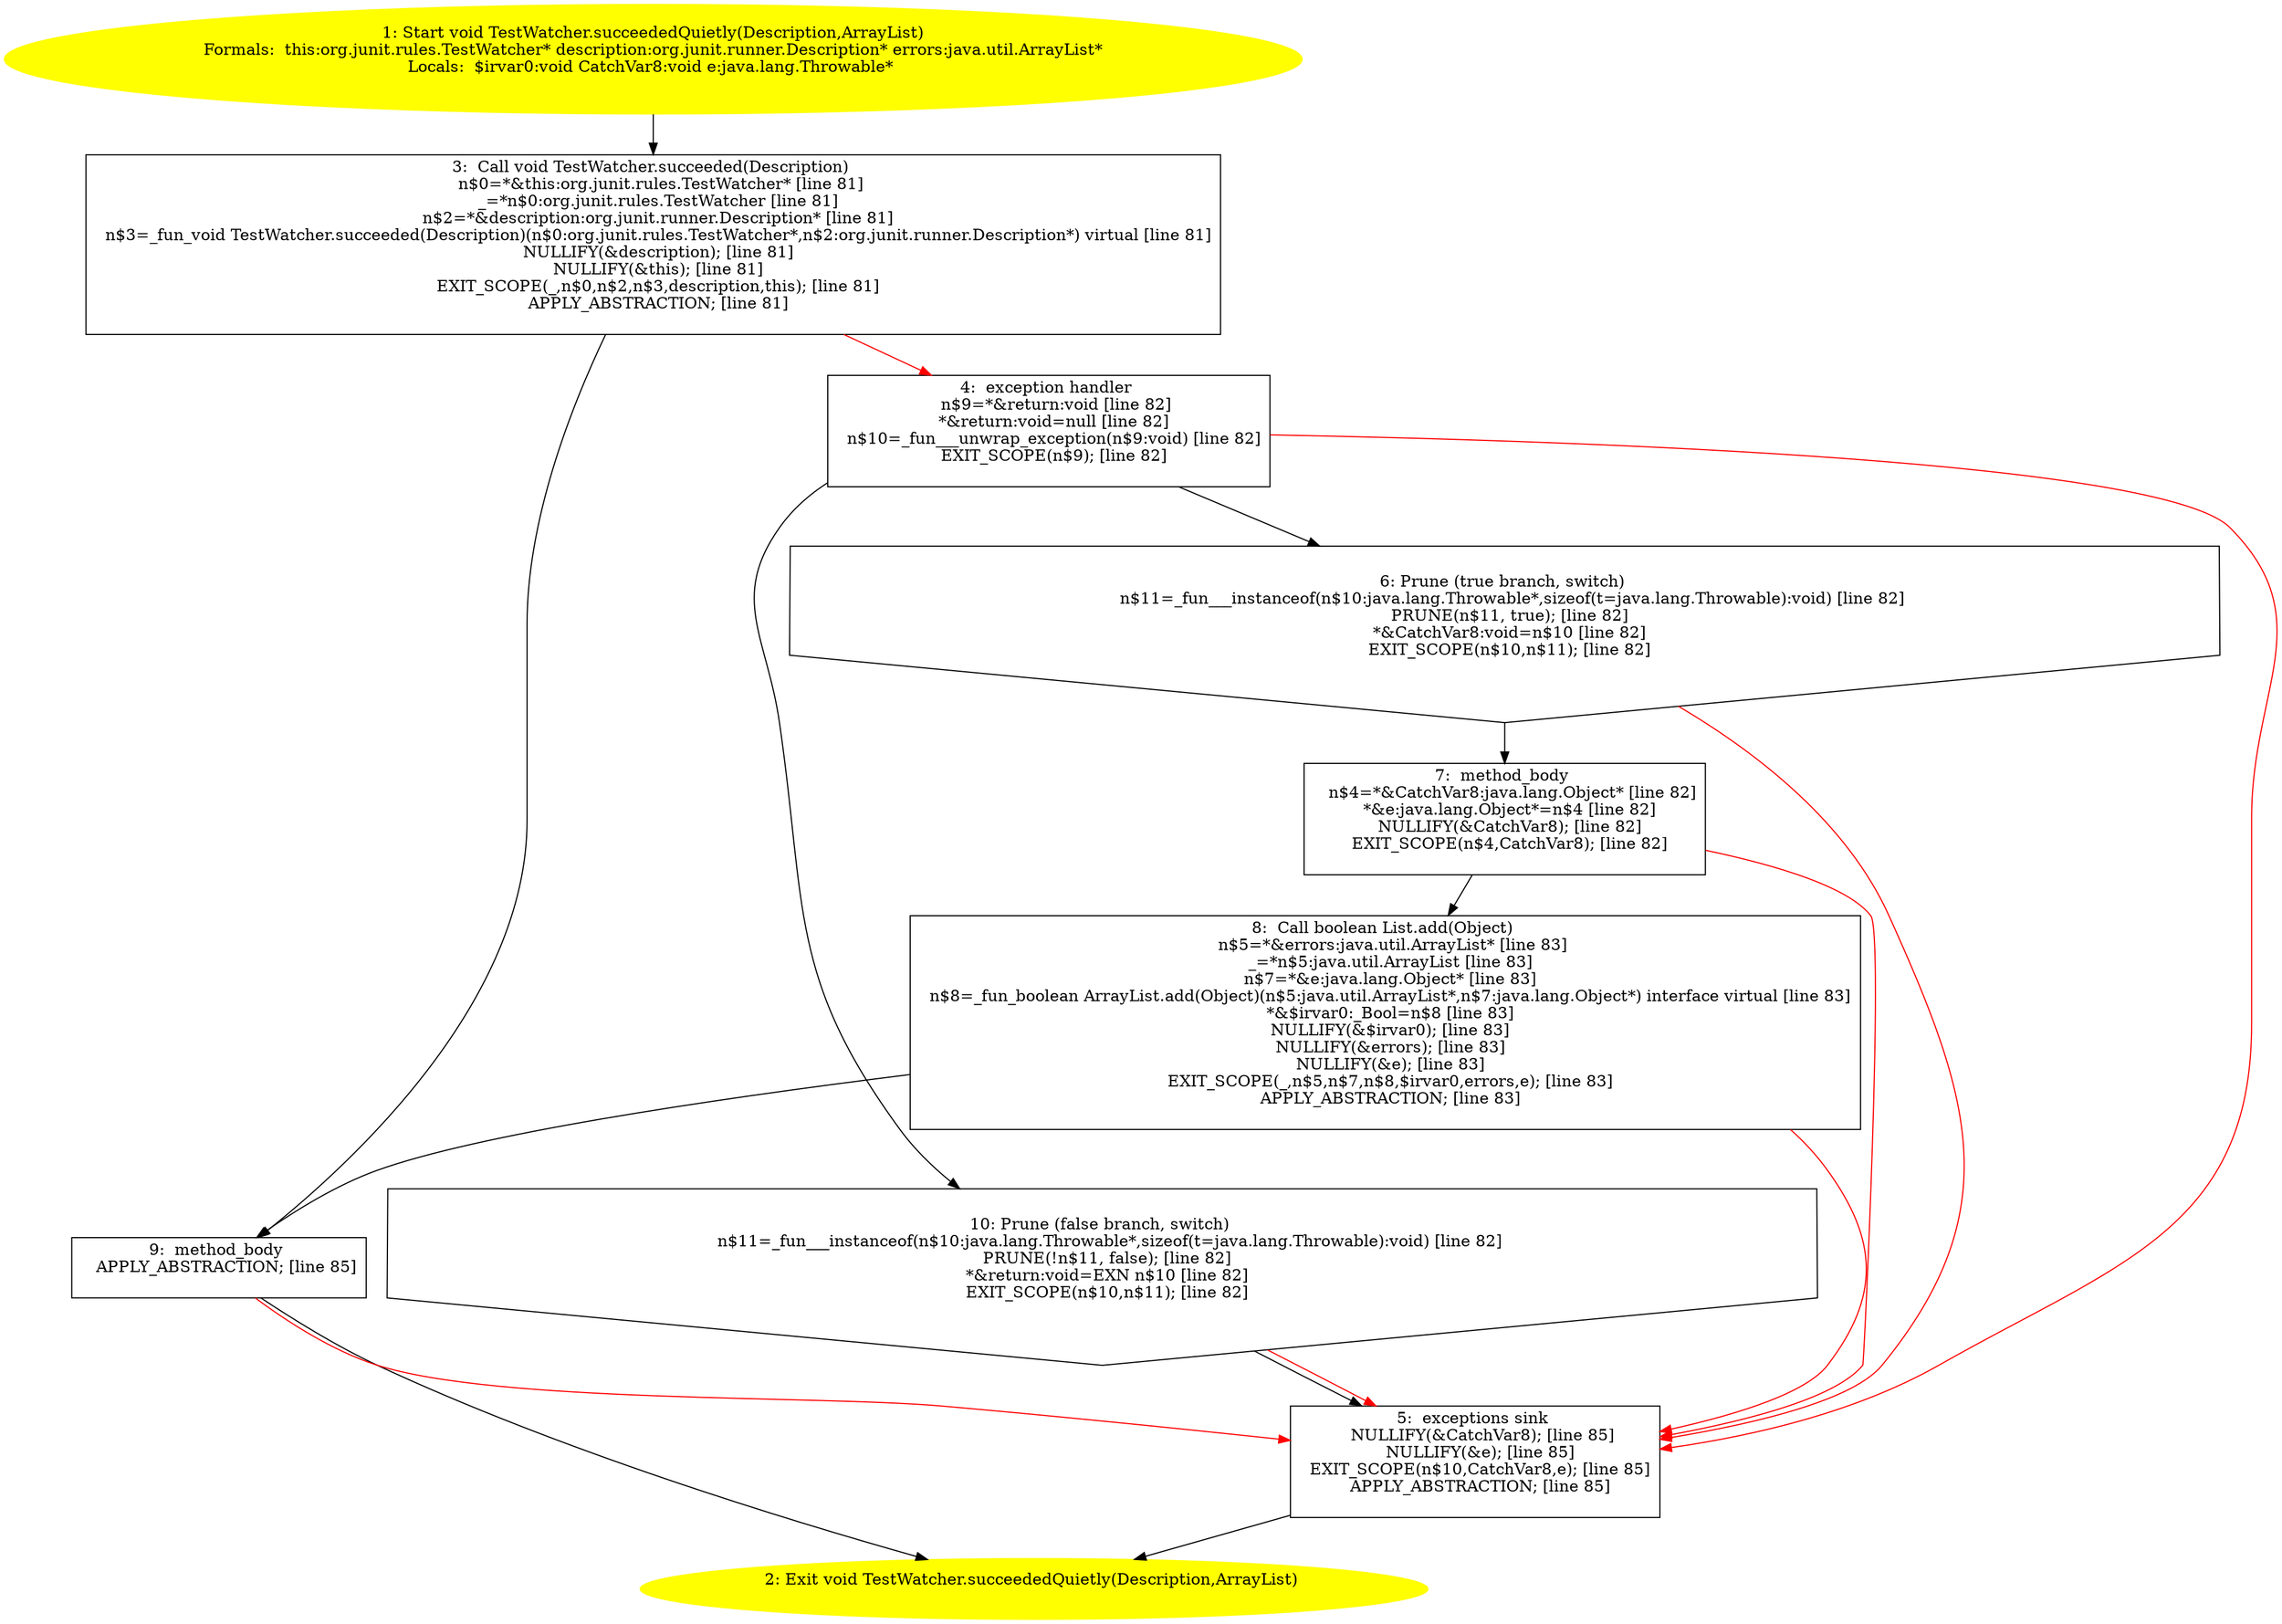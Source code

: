 /* @generated */
digraph cfg {
"org.junit.rules.TestWatcher.succeededQuietly(org.junit.runner.Description,java.util.ArrayList):void.5f13cc75080ef4577d0bc96d9d8229c5_1" [label="1: Start void TestWatcher.succeededQuietly(Description,ArrayList)\nFormals:  this:org.junit.rules.TestWatcher* description:org.junit.runner.Description* errors:java.util.ArrayList*\nLocals:  $irvar0:void CatchVar8:void e:java.lang.Throwable* \n  " color=yellow style=filled]
	

	 "org.junit.rules.TestWatcher.succeededQuietly(org.junit.runner.Description,java.util.ArrayList):void.5f13cc75080ef4577d0bc96d9d8229c5_1" -> "org.junit.rules.TestWatcher.succeededQuietly(org.junit.runner.Description,java.util.ArrayList):void.5f13cc75080ef4577d0bc96d9d8229c5_3" ;
"org.junit.rules.TestWatcher.succeededQuietly(org.junit.runner.Description,java.util.ArrayList):void.5f13cc75080ef4577d0bc96d9d8229c5_2" [label="2: Exit void TestWatcher.succeededQuietly(Description,ArrayList) \n  " color=yellow style=filled]
	

"org.junit.rules.TestWatcher.succeededQuietly(org.junit.runner.Description,java.util.ArrayList):void.5f13cc75080ef4577d0bc96d9d8229c5_3" [label="3:  Call void TestWatcher.succeeded(Description) \n   n$0=*&this:org.junit.rules.TestWatcher* [line 81]\n  _=*n$0:org.junit.rules.TestWatcher [line 81]\n  n$2=*&description:org.junit.runner.Description* [line 81]\n  n$3=_fun_void TestWatcher.succeeded(Description)(n$0:org.junit.rules.TestWatcher*,n$2:org.junit.runner.Description*) virtual [line 81]\n  NULLIFY(&description); [line 81]\n  NULLIFY(&this); [line 81]\n  EXIT_SCOPE(_,n$0,n$2,n$3,description,this); [line 81]\n  APPLY_ABSTRACTION; [line 81]\n " shape="box"]
	

	 "org.junit.rules.TestWatcher.succeededQuietly(org.junit.runner.Description,java.util.ArrayList):void.5f13cc75080ef4577d0bc96d9d8229c5_3" -> "org.junit.rules.TestWatcher.succeededQuietly(org.junit.runner.Description,java.util.ArrayList):void.5f13cc75080ef4577d0bc96d9d8229c5_9" ;
	 "org.junit.rules.TestWatcher.succeededQuietly(org.junit.runner.Description,java.util.ArrayList):void.5f13cc75080ef4577d0bc96d9d8229c5_3" -> "org.junit.rules.TestWatcher.succeededQuietly(org.junit.runner.Description,java.util.ArrayList):void.5f13cc75080ef4577d0bc96d9d8229c5_4" [color="red" ];
"org.junit.rules.TestWatcher.succeededQuietly(org.junit.runner.Description,java.util.ArrayList):void.5f13cc75080ef4577d0bc96d9d8229c5_4" [label="4:  exception handler \n   n$9=*&return:void [line 82]\n  *&return:void=null [line 82]\n  n$10=_fun___unwrap_exception(n$9:void) [line 82]\n  EXIT_SCOPE(n$9); [line 82]\n " shape="box"]
	

	 "org.junit.rules.TestWatcher.succeededQuietly(org.junit.runner.Description,java.util.ArrayList):void.5f13cc75080ef4577d0bc96d9d8229c5_4" -> "org.junit.rules.TestWatcher.succeededQuietly(org.junit.runner.Description,java.util.ArrayList):void.5f13cc75080ef4577d0bc96d9d8229c5_6" ;
	 "org.junit.rules.TestWatcher.succeededQuietly(org.junit.runner.Description,java.util.ArrayList):void.5f13cc75080ef4577d0bc96d9d8229c5_4" -> "org.junit.rules.TestWatcher.succeededQuietly(org.junit.runner.Description,java.util.ArrayList):void.5f13cc75080ef4577d0bc96d9d8229c5_10" ;
	 "org.junit.rules.TestWatcher.succeededQuietly(org.junit.runner.Description,java.util.ArrayList):void.5f13cc75080ef4577d0bc96d9d8229c5_4" -> "org.junit.rules.TestWatcher.succeededQuietly(org.junit.runner.Description,java.util.ArrayList):void.5f13cc75080ef4577d0bc96d9d8229c5_5" [color="red" ];
"org.junit.rules.TestWatcher.succeededQuietly(org.junit.runner.Description,java.util.ArrayList):void.5f13cc75080ef4577d0bc96d9d8229c5_5" [label="5:  exceptions sink \n   NULLIFY(&CatchVar8); [line 85]\n  NULLIFY(&e); [line 85]\n  EXIT_SCOPE(n$10,CatchVar8,e); [line 85]\n  APPLY_ABSTRACTION; [line 85]\n " shape="box"]
	

	 "org.junit.rules.TestWatcher.succeededQuietly(org.junit.runner.Description,java.util.ArrayList):void.5f13cc75080ef4577d0bc96d9d8229c5_5" -> "org.junit.rules.TestWatcher.succeededQuietly(org.junit.runner.Description,java.util.ArrayList):void.5f13cc75080ef4577d0bc96d9d8229c5_2" ;
"org.junit.rules.TestWatcher.succeededQuietly(org.junit.runner.Description,java.util.ArrayList):void.5f13cc75080ef4577d0bc96d9d8229c5_6" [label="6: Prune (true branch, switch) \n   n$11=_fun___instanceof(n$10:java.lang.Throwable*,sizeof(t=java.lang.Throwable):void) [line 82]\n  PRUNE(n$11, true); [line 82]\n  *&CatchVar8:void=n$10 [line 82]\n  EXIT_SCOPE(n$10,n$11); [line 82]\n " shape="invhouse"]
	

	 "org.junit.rules.TestWatcher.succeededQuietly(org.junit.runner.Description,java.util.ArrayList):void.5f13cc75080ef4577d0bc96d9d8229c5_6" -> "org.junit.rules.TestWatcher.succeededQuietly(org.junit.runner.Description,java.util.ArrayList):void.5f13cc75080ef4577d0bc96d9d8229c5_7" ;
	 "org.junit.rules.TestWatcher.succeededQuietly(org.junit.runner.Description,java.util.ArrayList):void.5f13cc75080ef4577d0bc96d9d8229c5_6" -> "org.junit.rules.TestWatcher.succeededQuietly(org.junit.runner.Description,java.util.ArrayList):void.5f13cc75080ef4577d0bc96d9d8229c5_5" [color="red" ];
"org.junit.rules.TestWatcher.succeededQuietly(org.junit.runner.Description,java.util.ArrayList):void.5f13cc75080ef4577d0bc96d9d8229c5_7" [label="7:  method_body \n   n$4=*&CatchVar8:java.lang.Object* [line 82]\n  *&e:java.lang.Object*=n$4 [line 82]\n  NULLIFY(&CatchVar8); [line 82]\n  EXIT_SCOPE(n$4,CatchVar8); [line 82]\n " shape="box"]
	

	 "org.junit.rules.TestWatcher.succeededQuietly(org.junit.runner.Description,java.util.ArrayList):void.5f13cc75080ef4577d0bc96d9d8229c5_7" -> "org.junit.rules.TestWatcher.succeededQuietly(org.junit.runner.Description,java.util.ArrayList):void.5f13cc75080ef4577d0bc96d9d8229c5_8" ;
	 "org.junit.rules.TestWatcher.succeededQuietly(org.junit.runner.Description,java.util.ArrayList):void.5f13cc75080ef4577d0bc96d9d8229c5_7" -> "org.junit.rules.TestWatcher.succeededQuietly(org.junit.runner.Description,java.util.ArrayList):void.5f13cc75080ef4577d0bc96d9d8229c5_5" [color="red" ];
"org.junit.rules.TestWatcher.succeededQuietly(org.junit.runner.Description,java.util.ArrayList):void.5f13cc75080ef4577d0bc96d9d8229c5_8" [label="8:  Call boolean List.add(Object) \n   n$5=*&errors:java.util.ArrayList* [line 83]\n  _=*n$5:java.util.ArrayList [line 83]\n  n$7=*&e:java.lang.Object* [line 83]\n  n$8=_fun_boolean ArrayList.add(Object)(n$5:java.util.ArrayList*,n$7:java.lang.Object*) interface virtual [line 83]\n  *&$irvar0:_Bool=n$8 [line 83]\n  NULLIFY(&$irvar0); [line 83]\n  NULLIFY(&errors); [line 83]\n  NULLIFY(&e); [line 83]\n  EXIT_SCOPE(_,n$5,n$7,n$8,$irvar0,errors,e); [line 83]\n  APPLY_ABSTRACTION; [line 83]\n " shape="box"]
	

	 "org.junit.rules.TestWatcher.succeededQuietly(org.junit.runner.Description,java.util.ArrayList):void.5f13cc75080ef4577d0bc96d9d8229c5_8" -> "org.junit.rules.TestWatcher.succeededQuietly(org.junit.runner.Description,java.util.ArrayList):void.5f13cc75080ef4577d0bc96d9d8229c5_9" ;
	 "org.junit.rules.TestWatcher.succeededQuietly(org.junit.runner.Description,java.util.ArrayList):void.5f13cc75080ef4577d0bc96d9d8229c5_8" -> "org.junit.rules.TestWatcher.succeededQuietly(org.junit.runner.Description,java.util.ArrayList):void.5f13cc75080ef4577d0bc96d9d8229c5_5" [color="red" ];
"org.junit.rules.TestWatcher.succeededQuietly(org.junit.runner.Description,java.util.ArrayList):void.5f13cc75080ef4577d0bc96d9d8229c5_9" [label="9:  method_body \n   APPLY_ABSTRACTION; [line 85]\n " shape="box"]
	

	 "org.junit.rules.TestWatcher.succeededQuietly(org.junit.runner.Description,java.util.ArrayList):void.5f13cc75080ef4577d0bc96d9d8229c5_9" -> "org.junit.rules.TestWatcher.succeededQuietly(org.junit.runner.Description,java.util.ArrayList):void.5f13cc75080ef4577d0bc96d9d8229c5_2" ;
	 "org.junit.rules.TestWatcher.succeededQuietly(org.junit.runner.Description,java.util.ArrayList):void.5f13cc75080ef4577d0bc96d9d8229c5_9" -> "org.junit.rules.TestWatcher.succeededQuietly(org.junit.runner.Description,java.util.ArrayList):void.5f13cc75080ef4577d0bc96d9d8229c5_5" [color="red" ];
"org.junit.rules.TestWatcher.succeededQuietly(org.junit.runner.Description,java.util.ArrayList):void.5f13cc75080ef4577d0bc96d9d8229c5_10" [label="10: Prune (false branch, switch) \n   n$11=_fun___instanceof(n$10:java.lang.Throwable*,sizeof(t=java.lang.Throwable):void) [line 82]\n  PRUNE(!n$11, false); [line 82]\n  *&return:void=EXN n$10 [line 82]\n  EXIT_SCOPE(n$10,n$11); [line 82]\n " shape="invhouse"]
	

	 "org.junit.rules.TestWatcher.succeededQuietly(org.junit.runner.Description,java.util.ArrayList):void.5f13cc75080ef4577d0bc96d9d8229c5_10" -> "org.junit.rules.TestWatcher.succeededQuietly(org.junit.runner.Description,java.util.ArrayList):void.5f13cc75080ef4577d0bc96d9d8229c5_5" ;
	 "org.junit.rules.TestWatcher.succeededQuietly(org.junit.runner.Description,java.util.ArrayList):void.5f13cc75080ef4577d0bc96d9d8229c5_10" -> "org.junit.rules.TestWatcher.succeededQuietly(org.junit.runner.Description,java.util.ArrayList):void.5f13cc75080ef4577d0bc96d9d8229c5_5" [color="red" ];
}
